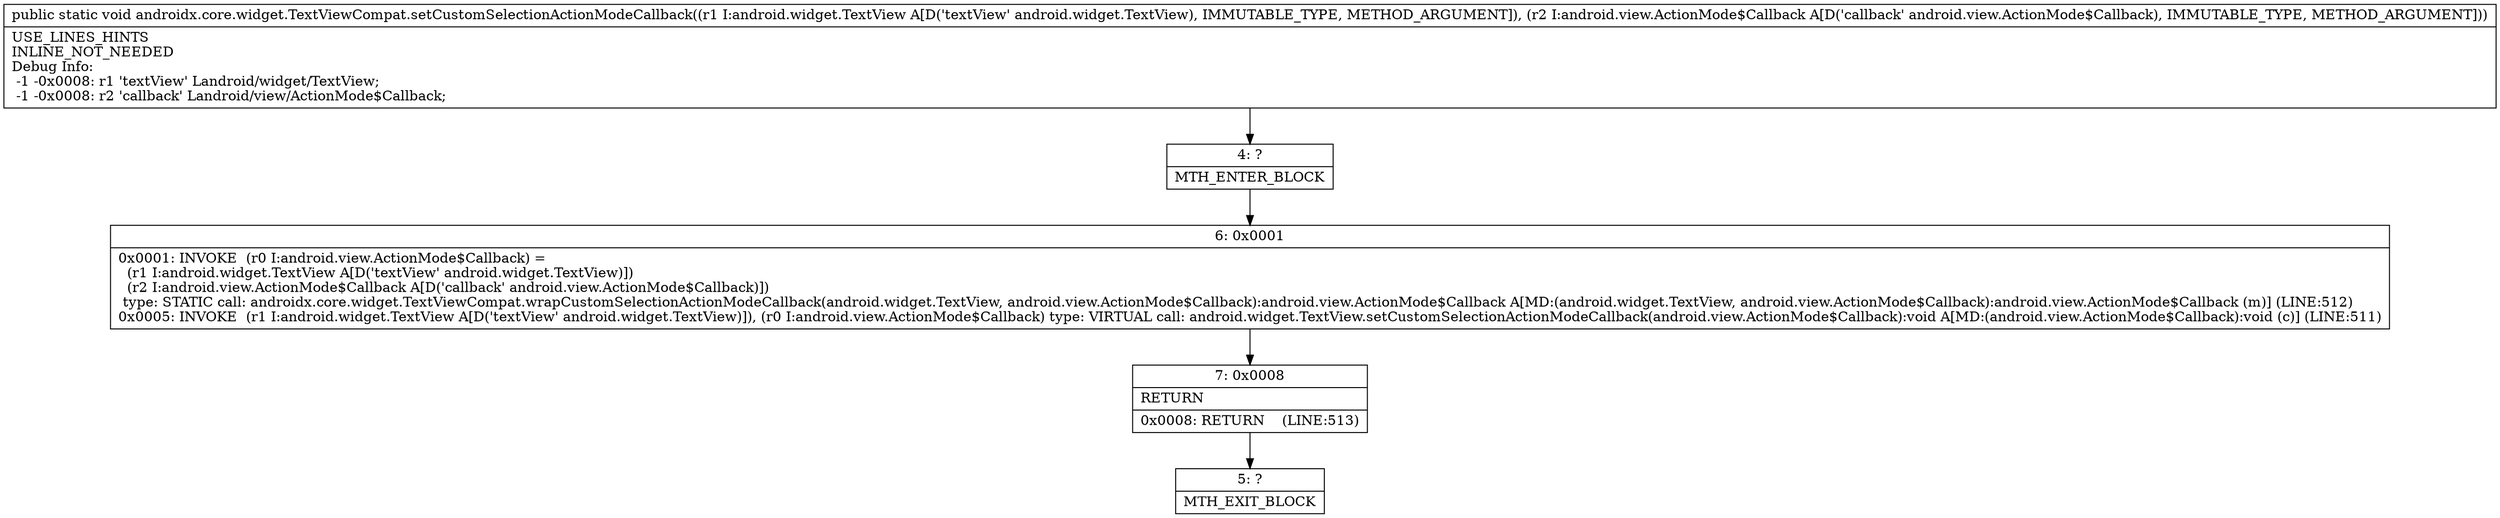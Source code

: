 digraph "CFG forandroidx.core.widget.TextViewCompat.setCustomSelectionActionModeCallback(Landroid\/widget\/TextView;Landroid\/view\/ActionMode$Callback;)V" {
Node_4 [shape=record,label="{4\:\ ?|MTH_ENTER_BLOCK\l}"];
Node_6 [shape=record,label="{6\:\ 0x0001|0x0001: INVOKE  (r0 I:android.view.ActionMode$Callback) = \l  (r1 I:android.widget.TextView A[D('textView' android.widget.TextView)])\l  (r2 I:android.view.ActionMode$Callback A[D('callback' android.view.ActionMode$Callback)])\l type: STATIC call: androidx.core.widget.TextViewCompat.wrapCustomSelectionActionModeCallback(android.widget.TextView, android.view.ActionMode$Callback):android.view.ActionMode$Callback A[MD:(android.widget.TextView, android.view.ActionMode$Callback):android.view.ActionMode$Callback (m)] (LINE:512)\l0x0005: INVOKE  (r1 I:android.widget.TextView A[D('textView' android.widget.TextView)]), (r0 I:android.view.ActionMode$Callback) type: VIRTUAL call: android.widget.TextView.setCustomSelectionActionModeCallback(android.view.ActionMode$Callback):void A[MD:(android.view.ActionMode$Callback):void (c)] (LINE:511)\l}"];
Node_7 [shape=record,label="{7\:\ 0x0008|RETURN\l|0x0008: RETURN    (LINE:513)\l}"];
Node_5 [shape=record,label="{5\:\ ?|MTH_EXIT_BLOCK\l}"];
MethodNode[shape=record,label="{public static void androidx.core.widget.TextViewCompat.setCustomSelectionActionModeCallback((r1 I:android.widget.TextView A[D('textView' android.widget.TextView), IMMUTABLE_TYPE, METHOD_ARGUMENT]), (r2 I:android.view.ActionMode$Callback A[D('callback' android.view.ActionMode$Callback), IMMUTABLE_TYPE, METHOD_ARGUMENT]))  | USE_LINES_HINTS\lINLINE_NOT_NEEDED\lDebug Info:\l  \-1 \-0x0008: r1 'textView' Landroid\/widget\/TextView;\l  \-1 \-0x0008: r2 'callback' Landroid\/view\/ActionMode$Callback;\l}"];
MethodNode -> Node_4;Node_4 -> Node_6;
Node_6 -> Node_7;
Node_7 -> Node_5;
}

